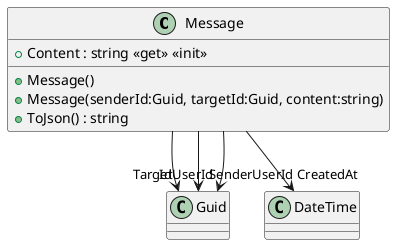 @startuml
class Message {
    + Message()
    + Message(senderId:Guid, targetId:Guid, content:string)
    + Content : string <<get>> <<init>>
    + ToJson() : string
}
Message --> "Id" Guid
Message --> "SenderUserId" Guid
Message --> "TargetUserId" Guid
Message --> "CreatedAt" DateTime
@enduml
